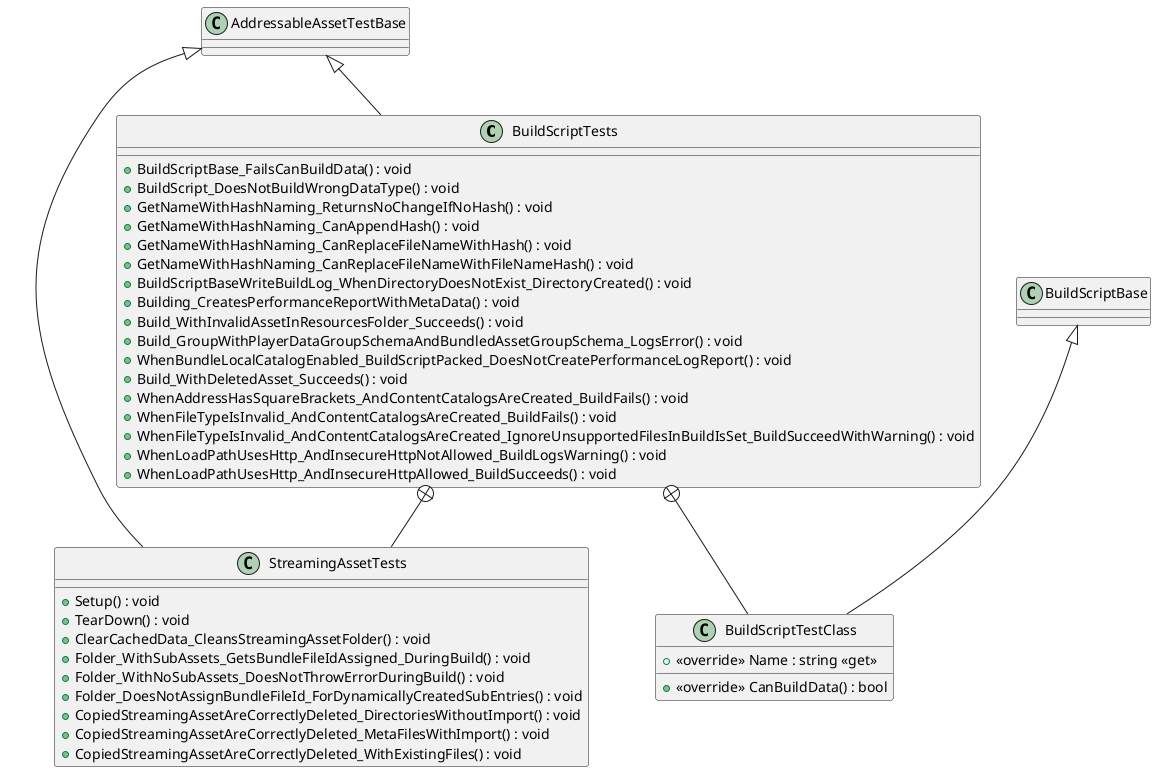 @startuml
class BuildScriptTests {
    + BuildScriptBase_FailsCanBuildData() : void
    + BuildScript_DoesNotBuildWrongDataType() : void
    + GetNameWithHashNaming_ReturnsNoChangeIfNoHash() : void
    + GetNameWithHashNaming_CanAppendHash() : void
    + GetNameWithHashNaming_CanReplaceFileNameWithHash() : void
    + GetNameWithHashNaming_CanReplaceFileNameWithFileNameHash() : void
    + BuildScriptBaseWriteBuildLog_WhenDirectoryDoesNotExist_DirectoryCreated() : void
    + Building_CreatesPerformanceReportWithMetaData() : void
    + Build_WithInvalidAssetInResourcesFolder_Succeeds() : void
    + Build_GroupWithPlayerDataGroupSchemaAndBundledAssetGroupSchema_LogsError() : void
    + WhenBundleLocalCatalogEnabled_BuildScriptPacked_DoesNotCreatePerformanceLogReport() : void
    + Build_WithDeletedAsset_Succeeds() : void
    + WhenAddressHasSquareBrackets_AndContentCatalogsAreCreated_BuildFails() : void
    + WhenFileTypeIsInvalid_AndContentCatalogsAreCreated_BuildFails() : void
    + WhenFileTypeIsInvalid_AndContentCatalogsAreCreated_IgnoreUnsupportedFilesInBuildIsSet_BuildSucceedWithWarning() : void
    + WhenLoadPathUsesHttp_AndInsecureHttpNotAllowed_BuildLogsWarning() : void
    + WhenLoadPathUsesHttp_AndInsecureHttpAllowed_BuildSucceeds() : void
}
class StreamingAssetTests {
    + Setup() : void
    + TearDown() : void
    + ClearCachedData_CleansStreamingAssetFolder() : void
    + Folder_WithSubAssets_GetsBundleFileIdAssigned_DuringBuild() : void
    + Folder_WithNoSubAssets_DoesNotThrowErrorDuringBuild() : void
    + Folder_DoesNotAssignBundleFileId_ForDynamicallyCreatedSubEntries() : void
    + CopiedStreamingAssetAreCorrectlyDeleted_DirectoriesWithoutImport() : void
    + CopiedStreamingAssetAreCorrectlyDeleted_MetaFilesWithImport() : void
    + CopiedStreamingAssetAreCorrectlyDeleted_WithExistingFiles() : void
}
class BuildScriptTestClass {
    + <<override>> Name : string <<get>>
    + <<override>> CanBuildData() : bool
}
AddressableAssetTestBase <|-- BuildScriptTests
BuildScriptTests +-- StreamingAssetTests
AddressableAssetTestBase <|-- StreamingAssetTests
BuildScriptTests +-- BuildScriptTestClass
BuildScriptBase <|-- BuildScriptTestClass
@enduml
